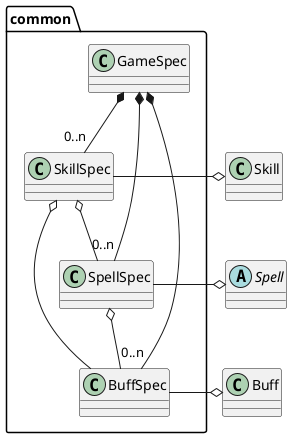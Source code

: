 @startuml

package common {
    class GameSpec
    class SkillSpec
    class SpellSpec
    class BuffSpec
}

GameSpec *-down- "0..n" SkillSpec
GameSpec *-down- "0..n" SpellSpec
GameSpec *-down- "0..n" BuffSpec
SkillSpec o-- SpellSpec
SpellSpec o-- BuffSpec
SkillSpec o-- BuffSpec
Skill o-left- SkillSpec
Spell o-left- SpellSpec
Buff o-left- BuffSpec

abstract Spell {
}

@enduml
